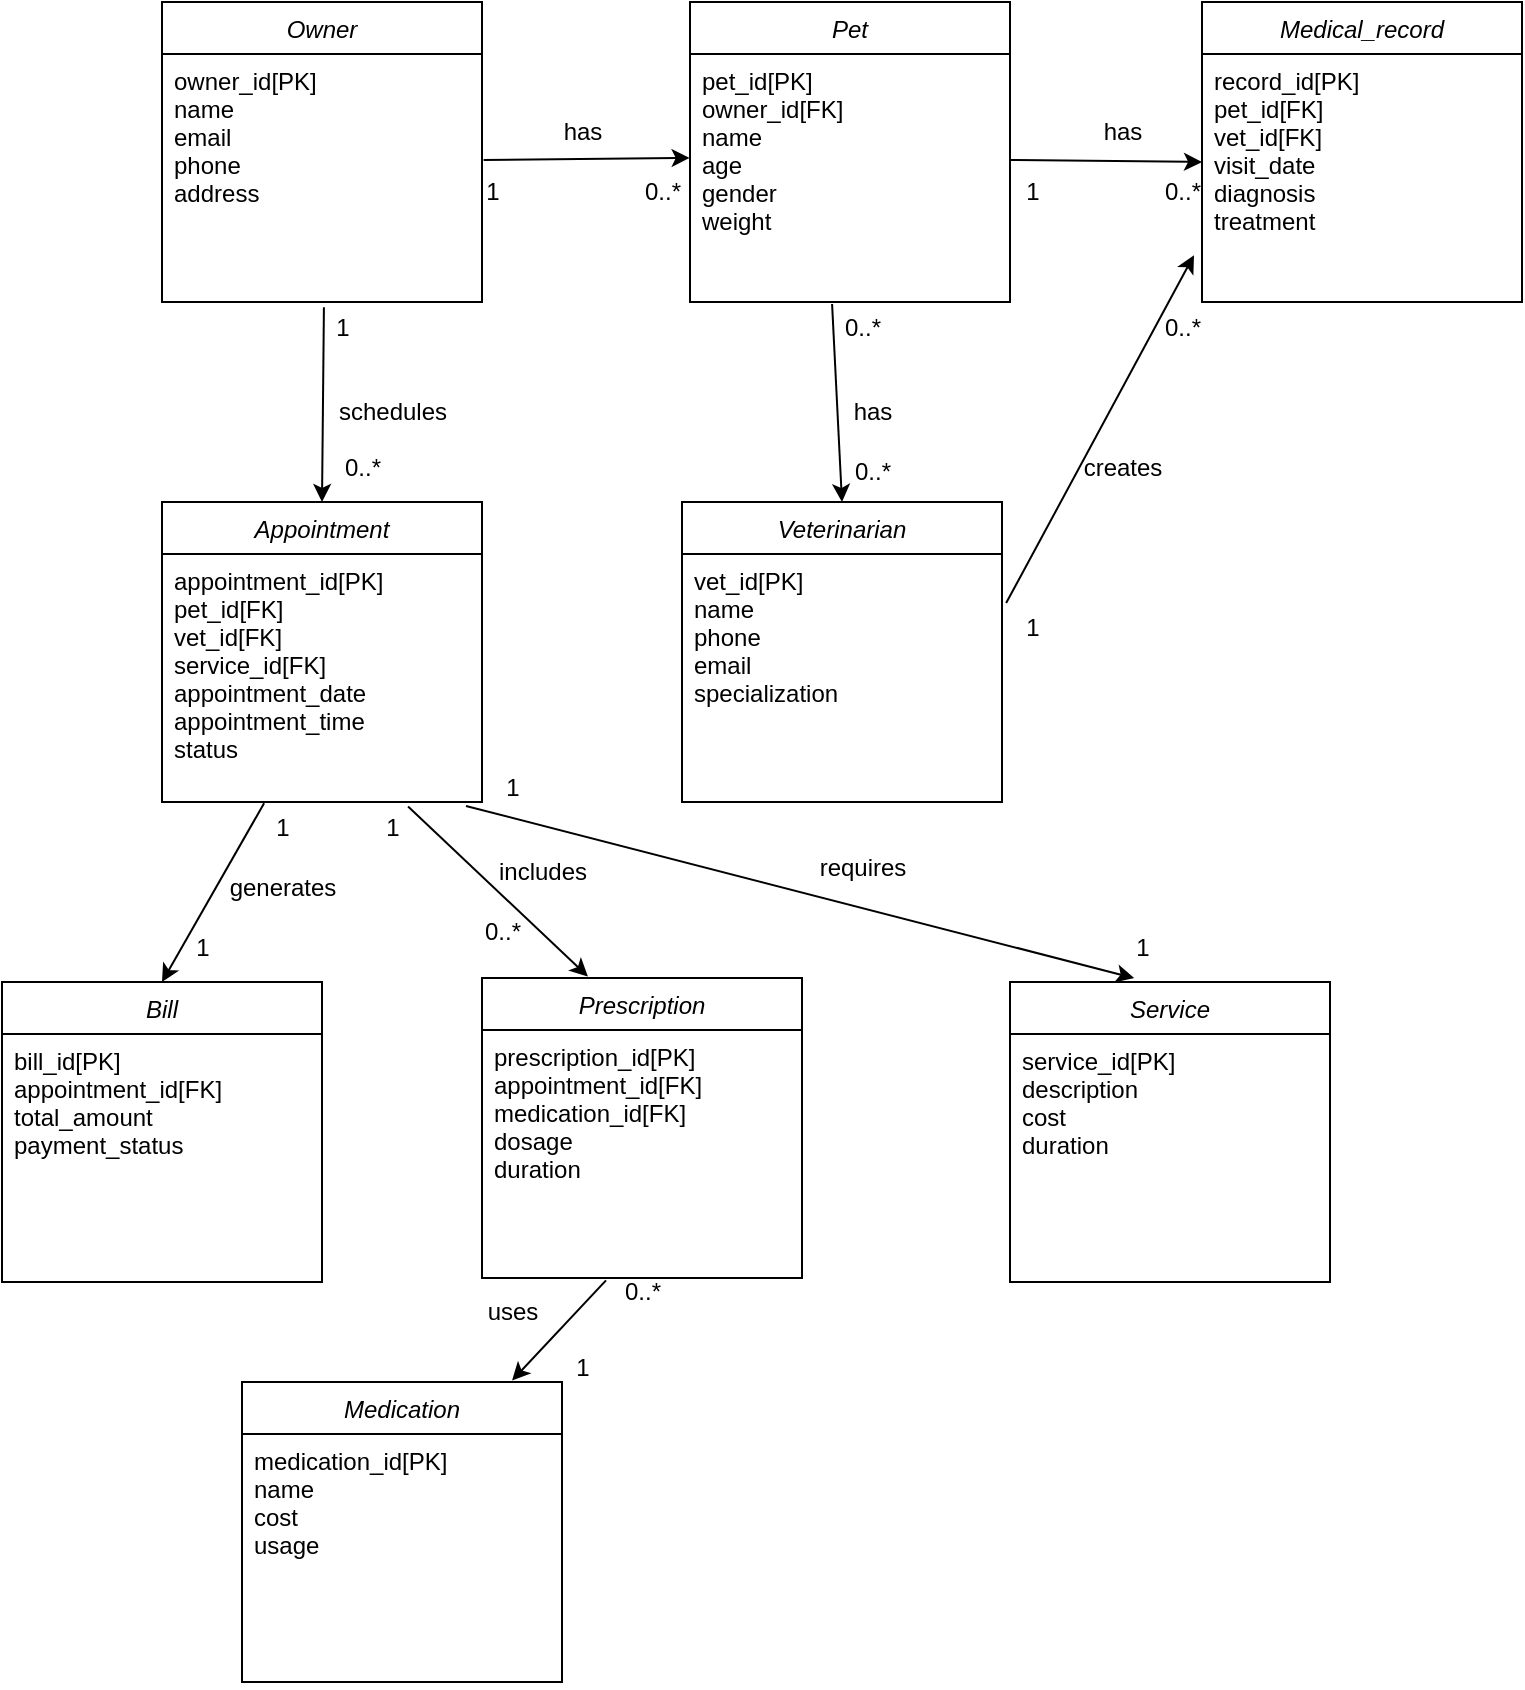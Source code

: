 <mxfile version="24.8.2">
  <diagram id="C5RBs43oDa-KdzZeNtuy" name="Page-1">
    <mxGraphModel dx="944" dy="727" grid="1" gridSize="10" guides="1" tooltips="1" connect="1" arrows="1" fold="1" page="1" pageScale="1" pageWidth="827" pageHeight="1169" math="0" shadow="0">
      <root>
        <mxCell id="WIyWlLk6GJQsqaUBKTNV-0" />
        <mxCell id="WIyWlLk6GJQsqaUBKTNV-1" parent="WIyWlLk6GJQsqaUBKTNV-0" />
        <mxCell id="zkfFHV4jXpPFQw0GAbJ--0" value="Pet" style="swimlane;fontStyle=2;align=center;verticalAlign=top;childLayout=stackLayout;horizontal=1;startSize=26;horizontalStack=0;resizeParent=1;resizeLast=0;collapsible=1;marginBottom=0;rounded=0;shadow=0;strokeWidth=1;" parent="WIyWlLk6GJQsqaUBKTNV-1" vertex="1">
          <mxGeometry x="394" y="110" width="160" height="150" as="geometry">
            <mxRectangle x="230" y="140" width="160" height="26" as="alternateBounds" />
          </mxGeometry>
        </mxCell>
        <mxCell id="zkfFHV4jXpPFQw0GAbJ--1" value="pet_id[PK]&#xa;owner_id[FK]&#xa;name&#xa;age&#xa;gender&#xa;weight&#xa;" style="text;align=left;verticalAlign=top;spacingLeft=4;spacingRight=4;overflow=hidden;rotatable=0;points=[[0,0.5],[1,0.5]];portConstraint=eastwest;" parent="zkfFHV4jXpPFQw0GAbJ--0" vertex="1">
          <mxGeometry y="26" width="160" height="124" as="geometry" />
        </mxCell>
        <mxCell id="_3ISE-qtDQCvgrpF1h6w-25" value="Owner" style="swimlane;fontStyle=2;align=center;verticalAlign=top;childLayout=stackLayout;horizontal=1;startSize=26;horizontalStack=0;resizeParent=1;resizeLast=0;collapsible=1;marginBottom=0;rounded=0;shadow=0;strokeWidth=1;" vertex="1" parent="WIyWlLk6GJQsqaUBKTNV-1">
          <mxGeometry x="130" y="110" width="160" height="150" as="geometry">
            <mxRectangle x="230" y="140" width="160" height="26" as="alternateBounds" />
          </mxGeometry>
        </mxCell>
        <mxCell id="_3ISE-qtDQCvgrpF1h6w-26" value="owner_id[PK]&#xa;name&#xa;email&#xa;phone&#xa;address" style="text;align=left;verticalAlign=top;spacingLeft=4;spacingRight=4;overflow=hidden;rotatable=0;points=[[0,0.5],[1,0.5]];portConstraint=eastwest;" vertex="1" parent="_3ISE-qtDQCvgrpF1h6w-25">
          <mxGeometry y="26" width="160" height="124" as="geometry" />
        </mxCell>
        <mxCell id="_3ISE-qtDQCvgrpF1h6w-27" value="Veterinarian" style="swimlane;fontStyle=2;align=center;verticalAlign=top;childLayout=stackLayout;horizontal=1;startSize=26;horizontalStack=0;resizeParent=1;resizeLast=0;collapsible=1;marginBottom=0;rounded=0;shadow=0;strokeWidth=1;" vertex="1" parent="WIyWlLk6GJQsqaUBKTNV-1">
          <mxGeometry x="390" y="360" width="160" height="150" as="geometry">
            <mxRectangle x="230" y="140" width="160" height="26" as="alternateBounds" />
          </mxGeometry>
        </mxCell>
        <mxCell id="_3ISE-qtDQCvgrpF1h6w-28" value="vet_id[PK]&#xa;name&#xa;phone&#xa;email&#xa;specialization" style="text;align=left;verticalAlign=top;spacingLeft=4;spacingRight=4;overflow=hidden;rotatable=0;points=[[0,0.5],[1,0.5]];portConstraint=eastwest;" vertex="1" parent="_3ISE-qtDQCvgrpF1h6w-27">
          <mxGeometry y="26" width="160" height="124" as="geometry" />
        </mxCell>
        <mxCell id="_3ISE-qtDQCvgrpF1h6w-29" value="Service" style="swimlane;fontStyle=2;align=center;verticalAlign=top;childLayout=stackLayout;horizontal=1;startSize=26;horizontalStack=0;resizeParent=1;resizeLast=0;collapsible=1;marginBottom=0;rounded=0;shadow=0;strokeWidth=1;" vertex="1" parent="WIyWlLk6GJQsqaUBKTNV-1">
          <mxGeometry x="554" y="600" width="160" height="150" as="geometry">
            <mxRectangle x="230" y="140" width="160" height="26" as="alternateBounds" />
          </mxGeometry>
        </mxCell>
        <mxCell id="_3ISE-qtDQCvgrpF1h6w-30" value="service_id[PK]&#xa;description&#xa;cost&#xa;duration" style="text;align=left;verticalAlign=top;spacingLeft=4;spacingRight=4;overflow=hidden;rotatable=0;points=[[0,0.5],[1,0.5]];portConstraint=eastwest;" vertex="1" parent="_3ISE-qtDQCvgrpF1h6w-29">
          <mxGeometry y="26" width="160" height="124" as="geometry" />
        </mxCell>
        <mxCell id="_3ISE-qtDQCvgrpF1h6w-32" value="Appointment" style="swimlane;fontStyle=2;align=center;verticalAlign=top;childLayout=stackLayout;horizontal=1;startSize=26;horizontalStack=0;resizeParent=1;resizeLast=0;collapsible=1;marginBottom=0;rounded=0;shadow=0;strokeWidth=1;" vertex="1" parent="WIyWlLk6GJQsqaUBKTNV-1">
          <mxGeometry x="130" y="360" width="160" height="150" as="geometry">
            <mxRectangle x="230" y="140" width="160" height="26" as="alternateBounds" />
          </mxGeometry>
        </mxCell>
        <mxCell id="_3ISE-qtDQCvgrpF1h6w-33" value="appointment_id[PK]&#xa;pet_id[FK]&#xa;vet_id[FK]&#xa;service_id[FK]&#xa;appointment_date&#xa;appointment_time&#xa;status" style="text;align=left;verticalAlign=top;spacingLeft=4;spacingRight=4;overflow=hidden;rotatable=0;points=[[0,0.5],[1,0.5]];portConstraint=eastwest;" vertex="1" parent="_3ISE-qtDQCvgrpF1h6w-32">
          <mxGeometry y="26" width="160" height="124" as="geometry" />
        </mxCell>
        <mxCell id="_3ISE-qtDQCvgrpF1h6w-34" value="Medical_record" style="swimlane;fontStyle=2;align=center;verticalAlign=top;childLayout=stackLayout;horizontal=1;startSize=26;horizontalStack=0;resizeParent=1;resizeLast=0;collapsible=1;marginBottom=0;rounded=0;shadow=0;strokeWidth=1;" vertex="1" parent="WIyWlLk6GJQsqaUBKTNV-1">
          <mxGeometry x="650" y="110" width="160" height="150" as="geometry">
            <mxRectangle x="230" y="140" width="160" height="26" as="alternateBounds" />
          </mxGeometry>
        </mxCell>
        <mxCell id="_3ISE-qtDQCvgrpF1h6w-35" value="record_id[PK]&#xa;pet_id[FK]&#xa;vet_id[FK]&#xa;visit_date&#xa;diagnosis&#xa;treatment" style="text;align=left;verticalAlign=top;spacingLeft=4;spacingRight=4;overflow=hidden;rotatable=0;points=[[0,0.5],[1,0.5]];portConstraint=eastwest;" vertex="1" parent="_3ISE-qtDQCvgrpF1h6w-34">
          <mxGeometry y="26" width="160" height="124" as="geometry" />
        </mxCell>
        <mxCell id="_3ISE-qtDQCvgrpF1h6w-36" value="Medication" style="swimlane;fontStyle=2;align=center;verticalAlign=top;childLayout=stackLayout;horizontal=1;startSize=26;horizontalStack=0;resizeParent=1;resizeLast=0;collapsible=1;marginBottom=0;rounded=0;shadow=0;strokeWidth=1;" vertex="1" parent="WIyWlLk6GJQsqaUBKTNV-1">
          <mxGeometry x="170" y="800" width="160" height="150" as="geometry">
            <mxRectangle x="230" y="140" width="160" height="26" as="alternateBounds" />
          </mxGeometry>
        </mxCell>
        <mxCell id="_3ISE-qtDQCvgrpF1h6w-37" value="medication_id[PK]&#xa;name&#xa;cost&#xa;usage" style="text;align=left;verticalAlign=top;spacingLeft=4;spacingRight=4;overflow=hidden;rotatable=0;points=[[0,0.5],[1,0.5]];portConstraint=eastwest;" vertex="1" parent="_3ISE-qtDQCvgrpF1h6w-36">
          <mxGeometry y="26" width="160" height="124" as="geometry" />
        </mxCell>
        <mxCell id="_3ISE-qtDQCvgrpF1h6w-38" value="Prescription" style="swimlane;fontStyle=2;align=center;verticalAlign=top;childLayout=stackLayout;horizontal=1;startSize=26;horizontalStack=0;resizeParent=1;resizeLast=0;collapsible=1;marginBottom=0;rounded=0;shadow=0;strokeWidth=1;" vertex="1" parent="WIyWlLk6GJQsqaUBKTNV-1">
          <mxGeometry x="290" y="598" width="160" height="150" as="geometry">
            <mxRectangle x="230" y="140" width="160" height="26" as="alternateBounds" />
          </mxGeometry>
        </mxCell>
        <mxCell id="_3ISE-qtDQCvgrpF1h6w-39" value="prescription_id[PK]&#xa;appointment_id[FK]&#xa;medication_id[FK]&#xa;dosage&#xa;duration" style="text;align=left;verticalAlign=top;spacingLeft=4;spacingRight=4;overflow=hidden;rotatable=0;points=[[0,0.5],[1,0.5]];portConstraint=eastwest;" vertex="1" parent="_3ISE-qtDQCvgrpF1h6w-38">
          <mxGeometry y="26" width="160" height="124" as="geometry" />
        </mxCell>
        <mxCell id="_3ISE-qtDQCvgrpF1h6w-40" value="Bill" style="swimlane;fontStyle=2;align=center;verticalAlign=top;childLayout=stackLayout;horizontal=1;startSize=26;horizontalStack=0;resizeParent=1;resizeLast=0;collapsible=1;marginBottom=0;rounded=0;shadow=0;strokeWidth=1;" vertex="1" parent="WIyWlLk6GJQsqaUBKTNV-1">
          <mxGeometry x="50" y="600" width="160" height="150" as="geometry">
            <mxRectangle x="230" y="140" width="160" height="26" as="alternateBounds" />
          </mxGeometry>
        </mxCell>
        <mxCell id="_3ISE-qtDQCvgrpF1h6w-41" value="bill_id[PK]&#xa;appointment_id[FK]&#xa;total_amount&#xa;payment_status" style="text;align=left;verticalAlign=top;spacingLeft=4;spacingRight=4;overflow=hidden;rotatable=0;points=[[0,0.5],[1,0.5]];portConstraint=eastwest;" vertex="1" parent="_3ISE-qtDQCvgrpF1h6w-40">
          <mxGeometry y="26" width="160" height="124" as="geometry" />
        </mxCell>
        <mxCell id="_3ISE-qtDQCvgrpF1h6w-43" value="has" style="text;html=1;align=center;verticalAlign=middle;resizable=0;points=[];autosize=1;strokeColor=none;fillColor=none;" vertex="1" parent="WIyWlLk6GJQsqaUBKTNV-1">
          <mxGeometry x="320" y="160" width="40" height="30" as="geometry" />
        </mxCell>
        <mxCell id="_3ISE-qtDQCvgrpF1h6w-44" value="1" style="text;html=1;align=center;verticalAlign=middle;resizable=0;points=[];autosize=1;strokeColor=none;fillColor=none;" vertex="1" parent="WIyWlLk6GJQsqaUBKTNV-1">
          <mxGeometry x="280" y="190" width="30" height="30" as="geometry" />
        </mxCell>
        <mxCell id="_3ISE-qtDQCvgrpF1h6w-45" value="0..*" style="text;html=1;align=center;verticalAlign=middle;resizable=0;points=[];autosize=1;strokeColor=none;fillColor=none;" vertex="1" parent="WIyWlLk6GJQsqaUBKTNV-1">
          <mxGeometry x="360" y="190" width="40" height="30" as="geometry" />
        </mxCell>
        <mxCell id="_3ISE-qtDQCvgrpF1h6w-47" value="" style="endArrow=classic;html=1;rounded=0;exitX=1.005;exitY=0.427;exitDx=0;exitDy=0;exitPerimeter=0;entryX=-0.001;entryY=0.419;entryDx=0;entryDy=0;entryPerimeter=0;" edge="1" parent="WIyWlLk6GJQsqaUBKTNV-1" source="_3ISE-qtDQCvgrpF1h6w-26" target="zkfFHV4jXpPFQw0GAbJ--1">
          <mxGeometry width="50" height="50" relative="1" as="geometry">
            <mxPoint x="390" y="360" as="sourcePoint" />
            <mxPoint x="440" y="310" as="targetPoint" />
          </mxGeometry>
        </mxCell>
        <mxCell id="_3ISE-qtDQCvgrpF1h6w-49" value="" style="endArrow=classic;html=1;rounded=0;exitX=1;exitY=0.427;exitDx=0;exitDy=0;exitPerimeter=0;" edge="1" parent="WIyWlLk6GJQsqaUBKTNV-1" source="zkfFHV4jXpPFQw0GAbJ--1">
          <mxGeometry width="50" height="50" relative="1" as="geometry">
            <mxPoint x="560" y="190" as="sourcePoint" />
            <mxPoint x="650" y="190" as="targetPoint" />
          </mxGeometry>
        </mxCell>
        <mxCell id="_3ISE-qtDQCvgrpF1h6w-50" value="has" style="text;html=1;align=center;verticalAlign=middle;resizable=0;points=[];autosize=1;strokeColor=none;fillColor=none;" vertex="1" parent="WIyWlLk6GJQsqaUBKTNV-1">
          <mxGeometry x="590" y="160" width="40" height="30" as="geometry" />
        </mxCell>
        <mxCell id="_3ISE-qtDQCvgrpF1h6w-51" value="1" style="text;html=1;align=center;verticalAlign=middle;resizable=0;points=[];autosize=1;strokeColor=none;fillColor=none;" vertex="1" parent="WIyWlLk6GJQsqaUBKTNV-1">
          <mxGeometry x="550" y="190" width="30" height="30" as="geometry" />
        </mxCell>
        <mxCell id="_3ISE-qtDQCvgrpF1h6w-52" value="0..*" style="text;html=1;align=center;verticalAlign=middle;resizable=0;points=[];autosize=1;strokeColor=none;fillColor=none;" vertex="1" parent="WIyWlLk6GJQsqaUBKTNV-1">
          <mxGeometry x="620" y="190" width="40" height="30" as="geometry" />
        </mxCell>
        <mxCell id="_3ISE-qtDQCvgrpF1h6w-53" value="" style="endArrow=classic;html=1;rounded=0;exitX=0.444;exitY=1.008;exitDx=0;exitDy=0;exitPerimeter=0;" edge="1" parent="WIyWlLk6GJQsqaUBKTNV-1" source="zkfFHV4jXpPFQw0GAbJ--1">
          <mxGeometry width="50" height="50" relative="1" as="geometry">
            <mxPoint x="420" y="480" as="sourcePoint" />
            <mxPoint x="470" y="360" as="targetPoint" />
          </mxGeometry>
        </mxCell>
        <mxCell id="_3ISE-qtDQCvgrpF1h6w-54" value="has" style="text;html=1;align=center;verticalAlign=middle;resizable=0;points=[];autosize=1;strokeColor=none;fillColor=none;" vertex="1" parent="WIyWlLk6GJQsqaUBKTNV-1">
          <mxGeometry x="465" y="300" width="40" height="30" as="geometry" />
        </mxCell>
        <mxCell id="_3ISE-qtDQCvgrpF1h6w-55" value="0..*" style="text;html=1;align=center;verticalAlign=middle;resizable=0;points=[];autosize=1;strokeColor=none;fillColor=none;" vertex="1" parent="WIyWlLk6GJQsqaUBKTNV-1">
          <mxGeometry x="465" y="330" width="40" height="30" as="geometry" />
        </mxCell>
        <mxCell id="_3ISE-qtDQCvgrpF1h6w-56" value="0..*" style="text;html=1;align=center;verticalAlign=middle;resizable=0;points=[];autosize=1;strokeColor=none;fillColor=none;" vertex="1" parent="WIyWlLk6GJQsqaUBKTNV-1">
          <mxGeometry x="460" y="258" width="40" height="30" as="geometry" />
        </mxCell>
        <mxCell id="_3ISE-qtDQCvgrpF1h6w-58" value="" style="endArrow=classic;html=1;rounded=0;entryX=0.5;entryY=0;entryDx=0;entryDy=0;exitX=0.506;exitY=1.021;exitDx=0;exitDy=0;exitPerimeter=0;" edge="1" parent="WIyWlLk6GJQsqaUBKTNV-1" source="_3ISE-qtDQCvgrpF1h6w-26" target="_3ISE-qtDQCvgrpF1h6w-32">
          <mxGeometry width="50" height="50" relative="1" as="geometry">
            <mxPoint x="180" y="330" as="sourcePoint" />
            <mxPoint x="230" y="280" as="targetPoint" />
          </mxGeometry>
        </mxCell>
        <mxCell id="_3ISE-qtDQCvgrpF1h6w-59" value="schedules" style="text;html=1;align=center;verticalAlign=middle;resizable=0;points=[];autosize=1;strokeColor=none;fillColor=none;" vertex="1" parent="WIyWlLk6GJQsqaUBKTNV-1">
          <mxGeometry x="205" y="300" width="80" height="30" as="geometry" />
        </mxCell>
        <mxCell id="_3ISE-qtDQCvgrpF1h6w-60" value="1" style="text;html=1;align=center;verticalAlign=middle;resizable=0;points=[];autosize=1;strokeColor=none;fillColor=none;" vertex="1" parent="WIyWlLk6GJQsqaUBKTNV-1">
          <mxGeometry x="205" y="258" width="30" height="30" as="geometry" />
        </mxCell>
        <mxCell id="_3ISE-qtDQCvgrpF1h6w-61" value="0..*" style="text;html=1;align=center;verticalAlign=middle;resizable=0;points=[];autosize=1;strokeColor=none;fillColor=none;" vertex="1" parent="WIyWlLk6GJQsqaUBKTNV-1">
          <mxGeometry x="210" y="328" width="40" height="30" as="geometry" />
        </mxCell>
        <mxCell id="_3ISE-qtDQCvgrpF1h6w-62" value="" style="endArrow=classic;html=1;rounded=0;entryX=-0.025;entryY=0.811;entryDx=0;entryDy=0;entryPerimeter=0;exitX=1.013;exitY=0.198;exitDx=0;exitDy=0;exitPerimeter=0;" edge="1" parent="WIyWlLk6GJQsqaUBKTNV-1" source="_3ISE-qtDQCvgrpF1h6w-28" target="_3ISE-qtDQCvgrpF1h6w-35">
          <mxGeometry width="50" height="50" relative="1" as="geometry">
            <mxPoint x="585" y="380" as="sourcePoint" />
            <mxPoint x="635" y="330" as="targetPoint" />
          </mxGeometry>
        </mxCell>
        <mxCell id="_3ISE-qtDQCvgrpF1h6w-63" value="creates" style="text;html=1;align=center;verticalAlign=middle;resizable=0;points=[];autosize=1;strokeColor=none;fillColor=none;" vertex="1" parent="WIyWlLk6GJQsqaUBKTNV-1">
          <mxGeometry x="580" y="328" width="60" height="30" as="geometry" />
        </mxCell>
        <mxCell id="_3ISE-qtDQCvgrpF1h6w-64" value="1" style="text;html=1;align=center;verticalAlign=middle;resizable=0;points=[];autosize=1;strokeColor=none;fillColor=none;" vertex="1" parent="WIyWlLk6GJQsqaUBKTNV-1">
          <mxGeometry x="550" y="408" width="30" height="30" as="geometry" />
        </mxCell>
        <mxCell id="_3ISE-qtDQCvgrpF1h6w-65" value="0..*" style="text;html=1;align=center;verticalAlign=middle;resizable=0;points=[];autosize=1;strokeColor=none;fillColor=none;" vertex="1" parent="WIyWlLk6GJQsqaUBKTNV-1">
          <mxGeometry x="620" y="258" width="40" height="30" as="geometry" />
        </mxCell>
        <mxCell id="_3ISE-qtDQCvgrpF1h6w-66" value="" style="endArrow=classic;html=1;rounded=0;entryX=0.5;entryY=0;entryDx=0;entryDy=0;exitX=0.319;exitY=1.005;exitDx=0;exitDy=0;exitPerimeter=0;" edge="1" parent="WIyWlLk6GJQsqaUBKTNV-1" source="_3ISE-qtDQCvgrpF1h6w-33" target="_3ISE-qtDQCvgrpF1h6w-40">
          <mxGeometry width="50" height="50" relative="1" as="geometry">
            <mxPoint x="155" y="570" as="sourcePoint" />
            <mxPoint x="205" y="520" as="targetPoint" />
          </mxGeometry>
        </mxCell>
        <mxCell id="_3ISE-qtDQCvgrpF1h6w-67" value="generates" style="text;html=1;align=center;verticalAlign=middle;resizable=0;points=[];autosize=1;strokeColor=none;fillColor=none;" vertex="1" parent="WIyWlLk6GJQsqaUBKTNV-1">
          <mxGeometry x="150" y="538" width="80" height="30" as="geometry" />
        </mxCell>
        <mxCell id="_3ISE-qtDQCvgrpF1h6w-68" value="1" style="text;html=1;align=center;verticalAlign=middle;resizable=0;points=[];autosize=1;strokeColor=none;fillColor=none;" vertex="1" parent="WIyWlLk6GJQsqaUBKTNV-1">
          <mxGeometry x="175" y="508" width="30" height="30" as="geometry" />
        </mxCell>
        <mxCell id="_3ISE-qtDQCvgrpF1h6w-69" value="1" style="text;html=1;align=center;verticalAlign=middle;resizable=0;points=[];autosize=1;strokeColor=none;fillColor=none;" vertex="1" parent="WIyWlLk6GJQsqaUBKTNV-1">
          <mxGeometry x="135" y="568" width="30" height="30" as="geometry" />
        </mxCell>
        <mxCell id="_3ISE-qtDQCvgrpF1h6w-70" value="" style="endArrow=classic;html=1;rounded=0;entryX=0.331;entryY=-0.005;entryDx=0;entryDy=0;entryPerimeter=0;exitX=0.769;exitY=1.018;exitDx=0;exitDy=0;exitPerimeter=0;" edge="1" parent="WIyWlLk6GJQsqaUBKTNV-1" source="_3ISE-qtDQCvgrpF1h6w-33" target="_3ISE-qtDQCvgrpF1h6w-38">
          <mxGeometry width="50" height="50" relative="1" as="geometry">
            <mxPoint x="280" y="558" as="sourcePoint" />
            <mxPoint x="330" y="508" as="targetPoint" />
          </mxGeometry>
        </mxCell>
        <mxCell id="_3ISE-qtDQCvgrpF1h6w-71" value="includes" style="text;html=1;align=center;verticalAlign=middle;resizable=0;points=[];autosize=1;strokeColor=none;fillColor=none;" vertex="1" parent="WIyWlLk6GJQsqaUBKTNV-1">
          <mxGeometry x="285" y="530" width="70" height="30" as="geometry" />
        </mxCell>
        <mxCell id="_3ISE-qtDQCvgrpF1h6w-72" value="1" style="text;html=1;align=center;verticalAlign=middle;resizable=0;points=[];autosize=1;strokeColor=none;fillColor=none;" vertex="1" parent="WIyWlLk6GJQsqaUBKTNV-1">
          <mxGeometry x="230" y="508" width="30" height="30" as="geometry" />
        </mxCell>
        <mxCell id="_3ISE-qtDQCvgrpF1h6w-73" value="0..*" style="text;html=1;align=center;verticalAlign=middle;resizable=0;points=[];autosize=1;strokeColor=none;fillColor=none;" vertex="1" parent="WIyWlLk6GJQsqaUBKTNV-1">
          <mxGeometry x="280" y="560" width="40" height="30" as="geometry" />
        </mxCell>
        <mxCell id="_3ISE-qtDQCvgrpF1h6w-74" value="" style="endArrow=classic;html=1;rounded=0;entryX=0.844;entryY=-0.005;entryDx=0;entryDy=0;entryPerimeter=0;exitX=0.05;exitY=0.307;exitDx=0;exitDy=0;exitPerimeter=0;" edge="1" parent="WIyWlLk6GJQsqaUBKTNV-1" source="_3ISE-qtDQCvgrpF1h6w-77" target="_3ISE-qtDQCvgrpF1h6w-36">
          <mxGeometry width="50" height="50" relative="1" as="geometry">
            <mxPoint x="270" y="790" as="sourcePoint" />
            <mxPoint x="320" y="740" as="targetPoint" />
          </mxGeometry>
        </mxCell>
        <mxCell id="_3ISE-qtDQCvgrpF1h6w-75" value="uses" style="text;html=1;align=center;verticalAlign=middle;resizable=0;points=[];autosize=1;strokeColor=none;fillColor=none;" vertex="1" parent="WIyWlLk6GJQsqaUBKTNV-1">
          <mxGeometry x="280" y="750" width="50" height="30" as="geometry" />
        </mxCell>
        <mxCell id="_3ISE-qtDQCvgrpF1h6w-76" value="1" style="text;html=1;align=center;verticalAlign=middle;resizable=0;points=[];autosize=1;strokeColor=none;fillColor=none;" vertex="1" parent="WIyWlLk6GJQsqaUBKTNV-1">
          <mxGeometry x="325" y="778" width="30" height="30" as="geometry" />
        </mxCell>
        <mxCell id="_3ISE-qtDQCvgrpF1h6w-77" value="0..*" style="text;html=1;align=center;verticalAlign=middle;resizable=0;points=[];autosize=1;strokeColor=none;fillColor=none;" vertex="1" parent="WIyWlLk6GJQsqaUBKTNV-1">
          <mxGeometry x="350" y="740" width="40" height="30" as="geometry" />
        </mxCell>
        <mxCell id="_3ISE-qtDQCvgrpF1h6w-79" value="" style="endArrow=classic;html=1;rounded=0;exitX=0.95;exitY=1.016;exitDx=0;exitDy=0;exitPerimeter=0;entryX=0.388;entryY=-0.013;entryDx=0;entryDy=0;entryPerimeter=0;" edge="1" parent="WIyWlLk6GJQsqaUBKTNV-1" source="_3ISE-qtDQCvgrpF1h6w-33" target="_3ISE-qtDQCvgrpF1h6w-29">
          <mxGeometry width="50" height="50" relative="1" as="geometry">
            <mxPoint x="420" y="580" as="sourcePoint" />
            <mxPoint x="470" y="530" as="targetPoint" />
          </mxGeometry>
        </mxCell>
        <mxCell id="_3ISE-qtDQCvgrpF1h6w-80" value="requires" style="text;html=1;align=center;verticalAlign=middle;resizable=0;points=[];autosize=1;strokeColor=none;fillColor=none;" vertex="1" parent="WIyWlLk6GJQsqaUBKTNV-1">
          <mxGeometry x="445" y="528" width="70" height="30" as="geometry" />
        </mxCell>
        <mxCell id="_3ISE-qtDQCvgrpF1h6w-81" value="1" style="text;html=1;align=center;verticalAlign=middle;resizable=0;points=[];autosize=1;strokeColor=none;fillColor=none;" vertex="1" parent="WIyWlLk6GJQsqaUBKTNV-1">
          <mxGeometry x="605" y="568" width="30" height="30" as="geometry" />
        </mxCell>
        <mxCell id="_3ISE-qtDQCvgrpF1h6w-82" value="1" style="text;html=1;align=center;verticalAlign=middle;resizable=0;points=[];autosize=1;strokeColor=none;fillColor=none;" vertex="1" parent="WIyWlLk6GJQsqaUBKTNV-1">
          <mxGeometry x="290" y="488" width="30" height="30" as="geometry" />
        </mxCell>
      </root>
    </mxGraphModel>
  </diagram>
</mxfile>
